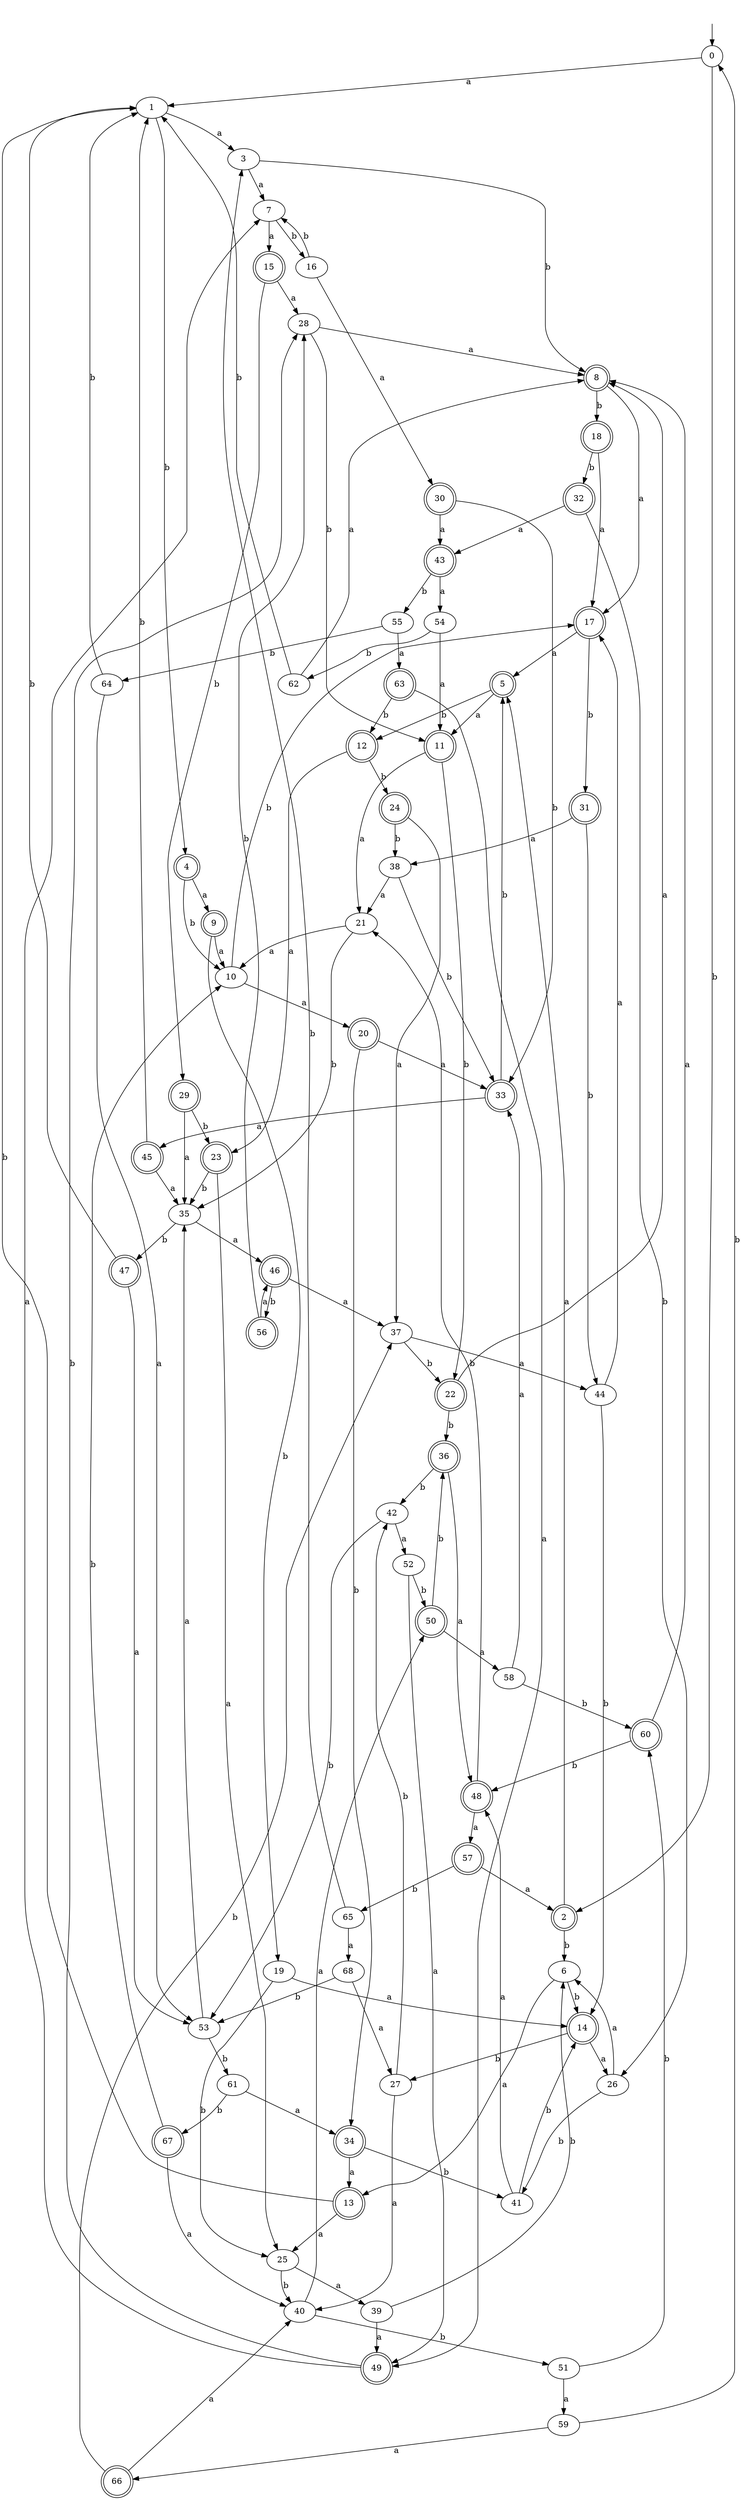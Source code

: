 digraph RandomDFA {
  __start0 [label="", shape=none];
  __start0 -> 0 [label=""];
  0 [shape=circle]
  0 -> 1 [label="a"]
  0 -> 2 [label="b"]
  1
  1 -> 3 [label="a"]
  1 -> 4 [label="b"]
  2 [shape=doublecircle]
  2 -> 5 [label="a"]
  2 -> 6 [label="b"]
  3
  3 -> 7 [label="a"]
  3 -> 8 [label="b"]
  4 [shape=doublecircle]
  4 -> 9 [label="a"]
  4 -> 10 [label="b"]
  5 [shape=doublecircle]
  5 -> 11 [label="a"]
  5 -> 12 [label="b"]
  6
  6 -> 13 [label="a"]
  6 -> 14 [label="b"]
  7
  7 -> 15 [label="a"]
  7 -> 16 [label="b"]
  8 [shape=doublecircle]
  8 -> 17 [label="a"]
  8 -> 18 [label="b"]
  9 [shape=doublecircle]
  9 -> 10 [label="a"]
  9 -> 19 [label="b"]
  10
  10 -> 20 [label="a"]
  10 -> 17 [label="b"]
  11 [shape=doublecircle]
  11 -> 21 [label="a"]
  11 -> 22 [label="b"]
  12 [shape=doublecircle]
  12 -> 23 [label="a"]
  12 -> 24 [label="b"]
  13 [shape=doublecircle]
  13 -> 25 [label="a"]
  13 -> 1 [label="b"]
  14 [shape=doublecircle]
  14 -> 26 [label="a"]
  14 -> 27 [label="b"]
  15 [shape=doublecircle]
  15 -> 28 [label="a"]
  15 -> 29 [label="b"]
  16
  16 -> 30 [label="a"]
  16 -> 7 [label="b"]
  17 [shape=doublecircle]
  17 -> 5 [label="a"]
  17 -> 31 [label="b"]
  18 [shape=doublecircle]
  18 -> 17 [label="a"]
  18 -> 32 [label="b"]
  19
  19 -> 14 [label="a"]
  19 -> 25 [label="b"]
  20 [shape=doublecircle]
  20 -> 33 [label="a"]
  20 -> 34 [label="b"]
  21
  21 -> 10 [label="a"]
  21 -> 35 [label="b"]
  22 [shape=doublecircle]
  22 -> 8 [label="a"]
  22 -> 36 [label="b"]
  23 [shape=doublecircle]
  23 -> 25 [label="a"]
  23 -> 35 [label="b"]
  24 [shape=doublecircle]
  24 -> 37 [label="a"]
  24 -> 38 [label="b"]
  25
  25 -> 39 [label="a"]
  25 -> 40 [label="b"]
  26
  26 -> 6 [label="a"]
  26 -> 41 [label="b"]
  27
  27 -> 40 [label="a"]
  27 -> 42 [label="b"]
  28
  28 -> 8 [label="a"]
  28 -> 11 [label="b"]
  29 [shape=doublecircle]
  29 -> 35 [label="a"]
  29 -> 23 [label="b"]
  30 [shape=doublecircle]
  30 -> 43 [label="a"]
  30 -> 33 [label="b"]
  31 [shape=doublecircle]
  31 -> 38 [label="a"]
  31 -> 44 [label="b"]
  32 [shape=doublecircle]
  32 -> 43 [label="a"]
  32 -> 26 [label="b"]
  33 [shape=doublecircle]
  33 -> 45 [label="a"]
  33 -> 5 [label="b"]
  34 [shape=doublecircle]
  34 -> 13 [label="a"]
  34 -> 41 [label="b"]
  35
  35 -> 46 [label="a"]
  35 -> 47 [label="b"]
  36 [shape=doublecircle]
  36 -> 48 [label="a"]
  36 -> 42 [label="b"]
  37
  37 -> 44 [label="a"]
  37 -> 22 [label="b"]
  38
  38 -> 21 [label="a"]
  38 -> 33 [label="b"]
  39
  39 -> 49 [label="a"]
  39 -> 6 [label="b"]
  40
  40 -> 50 [label="a"]
  40 -> 51 [label="b"]
  41
  41 -> 48 [label="a"]
  41 -> 14 [label="b"]
  42
  42 -> 52 [label="a"]
  42 -> 53 [label="b"]
  43 [shape=doublecircle]
  43 -> 54 [label="a"]
  43 -> 55 [label="b"]
  44
  44 -> 17 [label="a"]
  44 -> 14 [label="b"]
  45 [shape=doublecircle]
  45 -> 35 [label="a"]
  45 -> 1 [label="b"]
  46 [shape=doublecircle]
  46 -> 37 [label="a"]
  46 -> 56 [label="b"]
  47 [shape=doublecircle]
  47 -> 53 [label="a"]
  47 -> 1 [label="b"]
  48 [shape=doublecircle]
  48 -> 57 [label="a"]
  48 -> 21 [label="b"]
  49 [shape=doublecircle]
  49 -> 7 [label="a"]
  49 -> 28 [label="b"]
  50 [shape=doublecircle]
  50 -> 58 [label="a"]
  50 -> 36 [label="b"]
  51
  51 -> 59 [label="a"]
  51 -> 60 [label="b"]
  52
  52 -> 49 [label="a"]
  52 -> 50 [label="b"]
  53
  53 -> 35 [label="a"]
  53 -> 61 [label="b"]
  54
  54 -> 11 [label="a"]
  54 -> 62 [label="b"]
  55
  55 -> 63 [label="a"]
  55 -> 64 [label="b"]
  56 [shape=doublecircle]
  56 -> 46 [label="a"]
  56 -> 28 [label="b"]
  57 [shape=doublecircle]
  57 -> 2 [label="a"]
  57 -> 65 [label="b"]
  58
  58 -> 33 [label="a"]
  58 -> 60 [label="b"]
  59
  59 -> 66 [label="a"]
  59 -> 0 [label="b"]
  60 [shape=doublecircle]
  60 -> 8 [label="a"]
  60 -> 48 [label="b"]
  61
  61 -> 34 [label="a"]
  61 -> 67 [label="b"]
  62
  62 -> 8 [label="a"]
  62 -> 1 [label="b"]
  63 [shape=doublecircle]
  63 -> 49 [label="a"]
  63 -> 12 [label="b"]
  64
  64 -> 53 [label="a"]
  64 -> 1 [label="b"]
  65
  65 -> 68 [label="a"]
  65 -> 3 [label="b"]
  66 [shape=doublecircle]
  66 -> 40 [label="a"]
  66 -> 37 [label="b"]
  67 [shape=doublecircle]
  67 -> 40 [label="a"]
  67 -> 10 [label="b"]
  68
  68 -> 27 [label="a"]
  68 -> 53 [label="b"]
}
